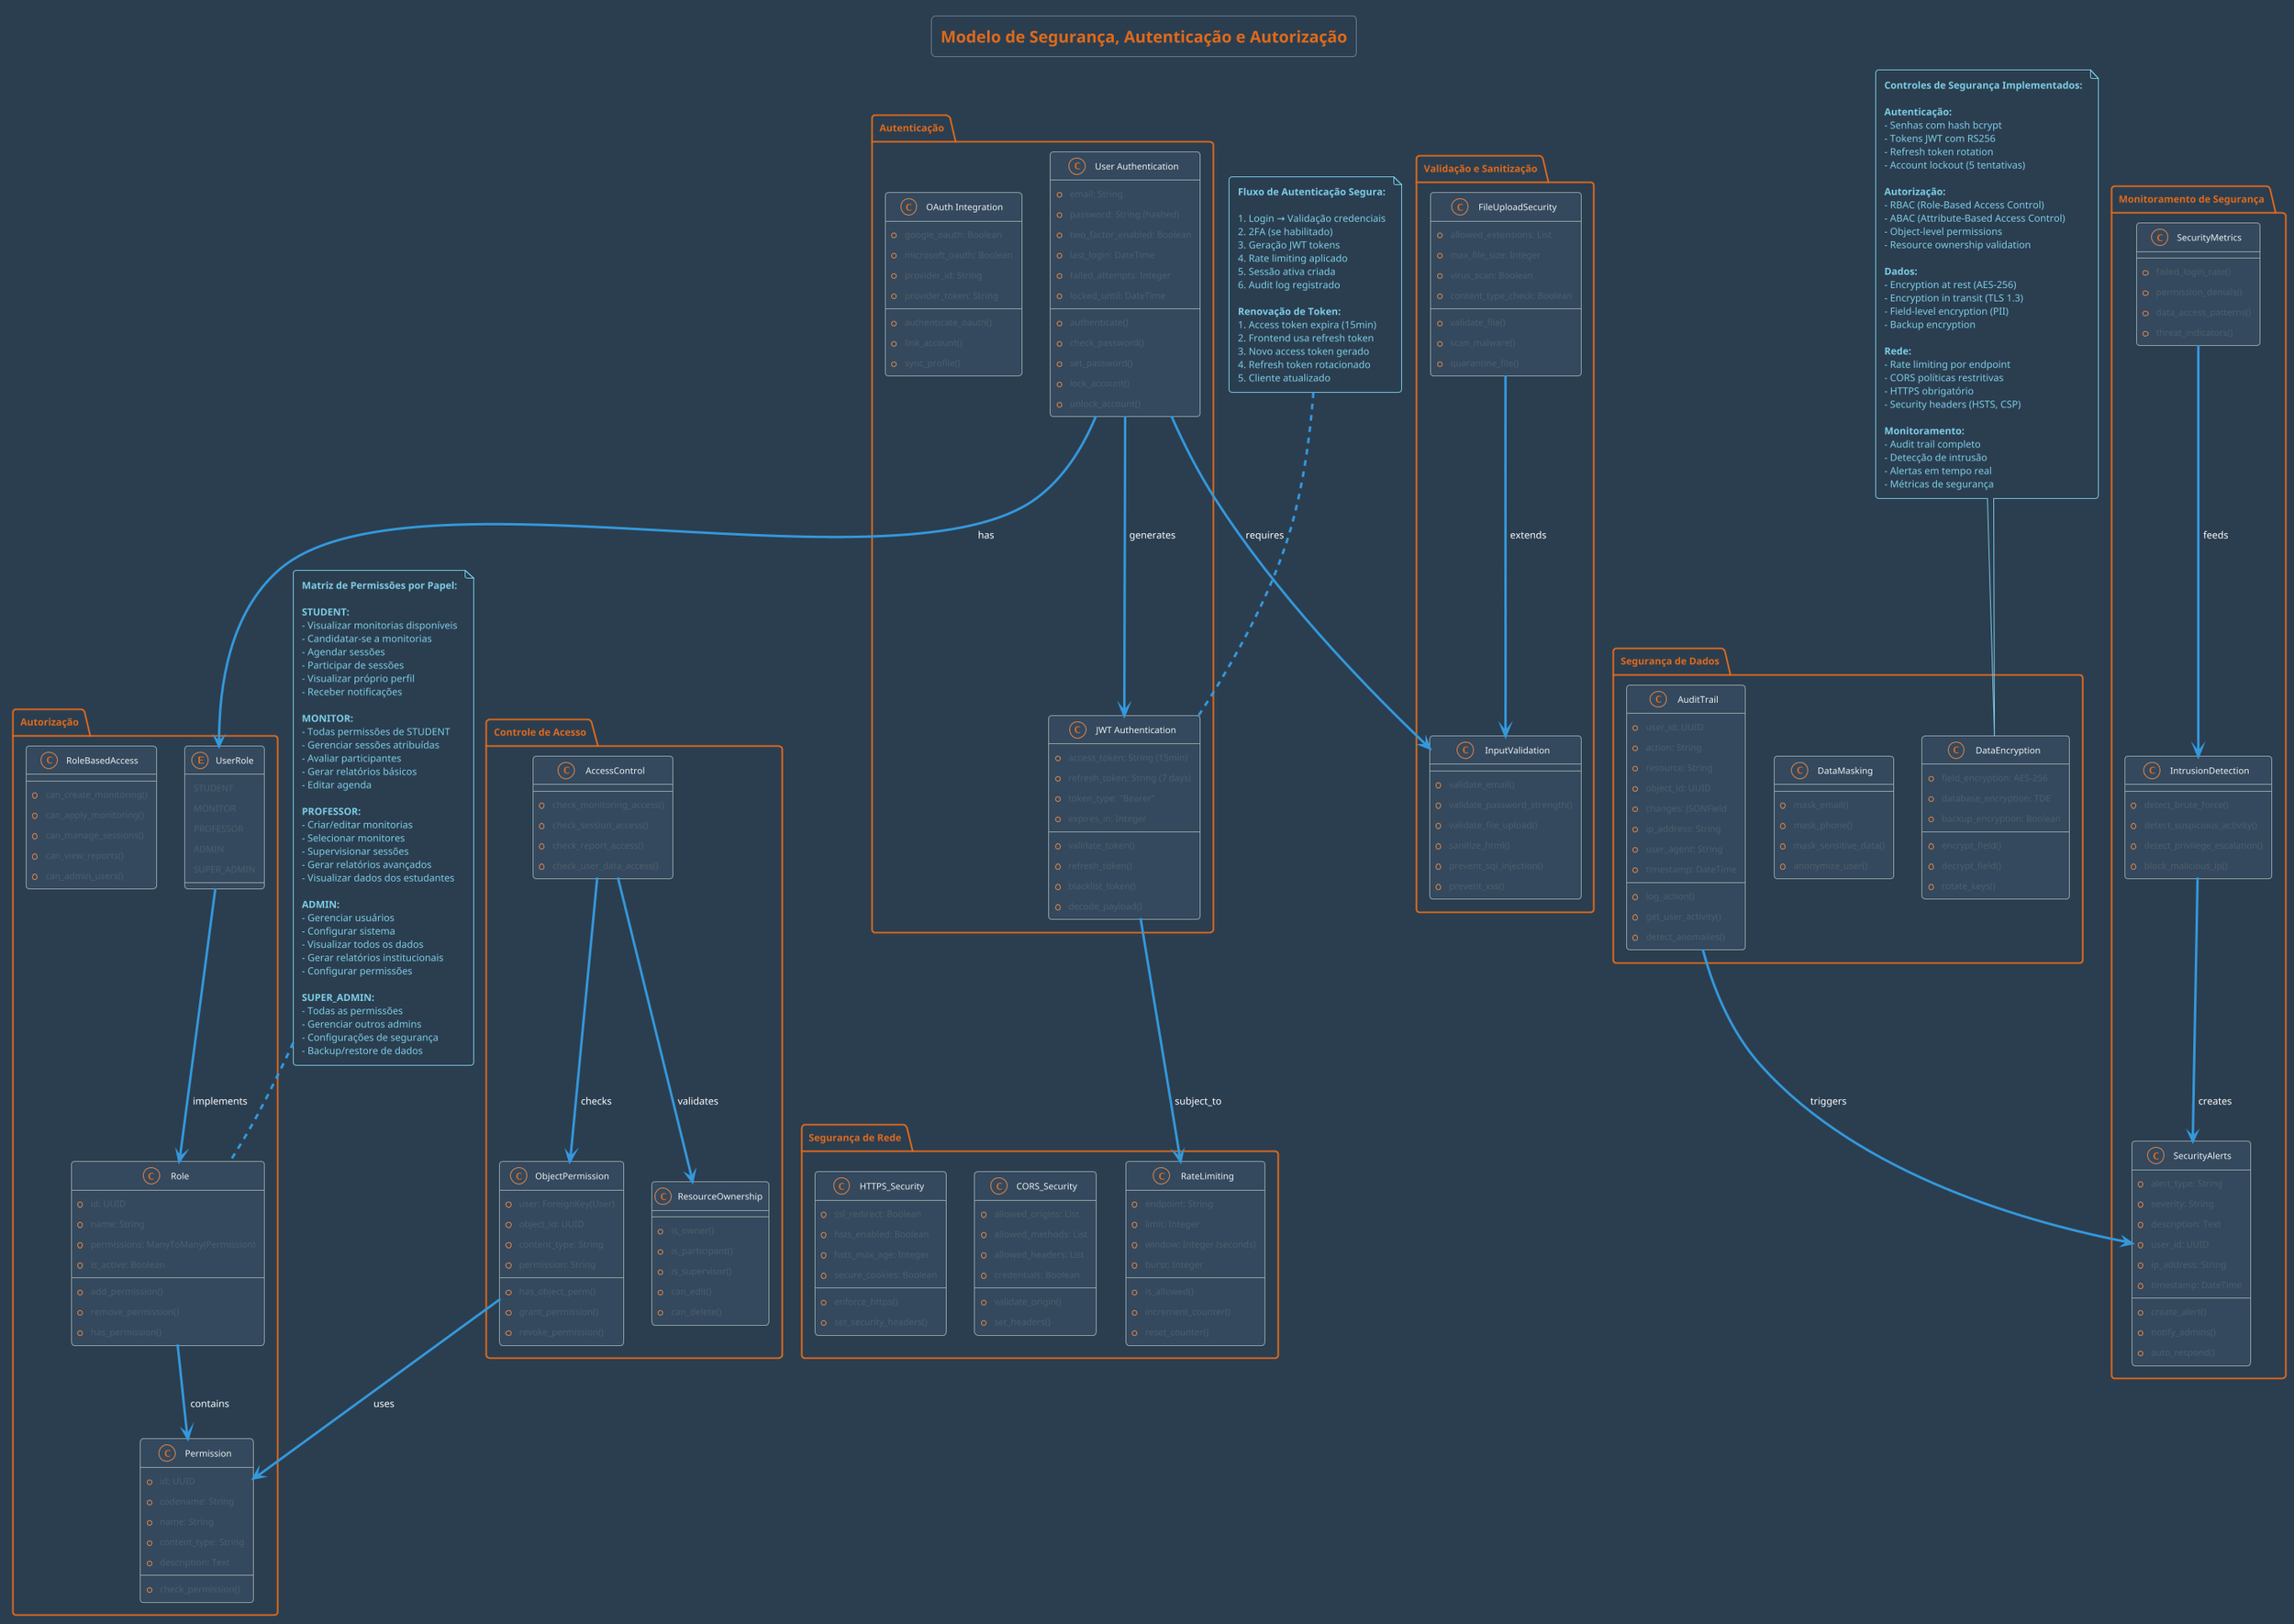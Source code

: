 @startuml Modelo de Segurança - Sistema de Gestão de Monitoria

!theme superhero-outline
title Modelo de Segurança, Autenticação e Autorização

skinparam backgroundColor #2b3e50
skinparam class {
    BackgroundColor #34495e
    BorderColor #95a5a6
    ArrowColor #3498db
    FontColor #ecf0f1
}

package "Autenticação" {
    class "JWT Authentication" {
        +access_token: String (15min)
        +refresh_token: String (7 days)
        +token_type: "Bearer"
        +expires_in: Integer
        --
        +validate_token()
        +refresh_token()
        +blacklist_token()
        +decode_payload()
    }

    class "User Authentication" {
        +email: String
        +password: String (hashed)
        +two_factor_enabled: Boolean
        +last_login: DateTime
        +failed_attempts: Integer
        +locked_until: DateTime
        --
        +authenticate()
        +check_password()
        +set_password()
        +lock_account()
        +unlock_account()
    }

    class "OAuth Integration" {
        +google_oauth: Boolean
        +microsoft_oauth: Boolean
        +provider_id: String
        +provider_token: String
        --
        +authenticate_oauth()
        +link_account()
        +sync_profile()
    }
}

package "Autorização" {
    enum "UserRole" {
        STUDENT
        MONITOR  
        PROFESSOR
        ADMIN
        SUPER_ADMIN
    }

    class "Permission" {
        +id: UUID
        +codename: String
        +name: String
        +content_type: String
        +description: Text
        --
        +check_permission()
    }

    class "Role" {
        +id: UUID
        +name: String
        +permissions: ManyToMany(Permission)
        +is_active: Boolean
        --
        +add_permission()
        +remove_permission()
        +has_permission()
    }

    class "RoleBasedAccess" {
        --
        +can_create_monitoring()
        +can_apply_monitoring()
        +can_manage_sessions()
        +can_view_reports()
        +can_admin_users()
    }
}

package "Controle de Acesso" {
    class "ObjectPermission" {
        +user: ForeignKey(User)
        +object_id: UUID
        +content_type: String
        +permission: String
        --
        +has_object_perm()
        +grant_permission()
        +revoke_permission()
    }

    class "AccessControl" {
        --
        +check_monitoring_access()
        +check_session_access()
        +check_report_access()
        +check_user_data_access()
    }

    class "ResourceOwnership" {
        --
        +is_owner()
        +is_participant()
        +is_supervisor()
        +can_edit()
        +can_delete()
    }
}

package "Segurança de Dados" {
    class "DataEncryption" {
        +field_encryption: AES-256
        +database_encryption: TDE
        +backup_encryption: Boolean
        --
        +encrypt_field()
        +decrypt_field()
        +rotate_keys()
    }

    class "DataMasking" {
        --
        +mask_email()
        +mask_phone()
        +mask_sensitive_data()
        +anonymize_user()
    }

    class "AuditTrail" {
        +user_id: UUID
        +action: String
        +resource: String
        +object_id: UUID
        +changes: JSONField
        +ip_address: String
        +user_agent: String
        +timestamp: DateTime
        --
        +log_action()
        +get_user_activity()
        +detect_anomalies()
    }
}

package "Segurança de Rede" {
    class "RateLimiting" {
        +endpoint: String
        +limit: Integer
        +window: Integer (seconds)
        +burst: Integer
        --
        +is_allowed()
        +increment_counter()
        +reset_counter()
    }

    class "CORS_Security" {
        +allowed_origins: List
        +allowed_methods: List  
        +allowed_headers: List
        +credentials: Boolean
        --
        +validate_origin()
        +set_headers()
    }

    class "HTTPS_Security" {
        +ssl_redirect: Boolean
        +hsts_enabled: Boolean
        +hsts_max_age: Integer
        +secure_cookies: Boolean
        --
        +enforce_https()
        +set_security_headers()
    }
}

package "Validação e Sanitização" {
    class "InputValidation" {
        --
        +validate_email()
        +validate_password_strength()
        +validate_file_upload()
        +sanitize_html()
        +prevent_sql_injection()
        +prevent_xss()
    }

    class "FileUploadSecurity" {
        +allowed_extensions: List
        +max_file_size: Integer
        +virus_scan: Boolean
        +content_type_check: Boolean
        --
        +validate_file()
        +scan_malware()
        +quarantine_file()
    }
}

package "Monitoramento de Segurança" {
    class "SecurityAlerts" {
        +alert_type: String
        +severity: String
        +description: Text
        +user_id: UUID
        +ip_address: String
        +timestamp: DateTime
        --
        +create_alert()
        +notify_admins()
        +auto_respond()
    }

    class "IntrusionDetection" {
        --
        +detect_brute_force()
        +detect_suspicious_activity()
        +detect_privilege_escalation()
        +block_malicious_ip()
    }

    class "SecurityMetrics" {
        --
        +failed_login_rate()
        +permission_denials()
        +data_access_patterns()
        +threat_indicators()
    }
}

' Relacionamentos
"User Authentication" --> "JWT Authentication" : generates
"User Authentication" --> UserRole : has
UserRole --> Role : implements
Role --> Permission : contains
"ObjectPermission" --> Permission : uses
"AccessControl" --> "ObjectPermission" : checks
"AccessControl" --> "ResourceOwnership" : validates

"JWT Authentication" --> "RateLimiting" : subject_to
"User Authentication" --> "InputValidation" : requires
"FileUploadSecurity" --> "InputValidation" : extends

"AuditTrail" --> "SecurityAlerts" : triggers
"IntrusionDetection" --> "SecurityAlerts" : creates
"SecurityMetrics" --> "IntrusionDetection" : feeds

' Matriz de Permissões
note as PermissionMatrix
**Matriz de Permissões por Papel:**

**STUDENT:**
- Visualizar monitorias disponíveis
- Candidatar-se a monitorias
- Agendar sessões
- Participar de sessões
- Visualizar próprio perfil
- Receber notificações

**MONITOR:**
- Todas permissões de STUDENT
- Gerenciar sessões atribuídas
- Avaliar participantes
- Gerar relatórios básicos
- Editar agenda

**PROFESSOR:**
- Criar/editar monitorias
- Selecionar monitores
- Supervisionar sessões
- Gerar relatórios avançados
- Visualizar dados dos estudantes

**ADMIN:**
- Gerenciar usuários
- Configurar sistema
- Visualizar todos os dados
- Gerar relatórios institucionais
- Configurar permissões

**SUPER_ADMIN:**
- Todas as permissões
- Gerenciar outros admins
- Configurações de segurança
- Backup/restore de dados
end note

PermissionMatrix .. Role

' Fluxo de Autenticação
note as AuthFlow
**Fluxo de Autenticação Segura:**

1. Login → Validação credenciais
2. 2FA (se habilitado)
3. Geração JWT tokens
4. Rate limiting aplicado
5. Sessão ativa criada
6. Audit log registrado

**Renovação de Token:**
1. Access token expira (15min)
2. Frontend usa refresh token
3. Novo access token gerado
4. Refresh token rotacionado
5. Cliente atualizado
end note

AuthFlow .. "JWT Authentication"

' Controles de Segurança
note as SecurityControls
**Controles de Segurança Implementados:**

**Autenticação:**
- Senhas com hash bcrypt
- Tokens JWT com RS256
- Refresh token rotation
- Account lockout (5 tentativas)

**Autorização:**
- RBAC (Role-Based Access Control)
- ABAC (Attribute-Based Access Control)
- Object-level permissions
- Resource ownership validation

**Dados:**
- Encryption at rest (AES-256)
- Encryption in transit (TLS 1.3)
- Field-level encryption (PII)
- Backup encryption

**Rede:**
- Rate limiting por endpoint
- CORS políticas restritivas  
- HTTPS obrigatório
- Security headers (HSTS, CSP)

**Monitoramento:**
- Audit trail completo
- Detecção de intrusão
- Alertas em tempo real
- Métricas de segurança
end note

SecurityControls .. "DataEncryption"

@enduml